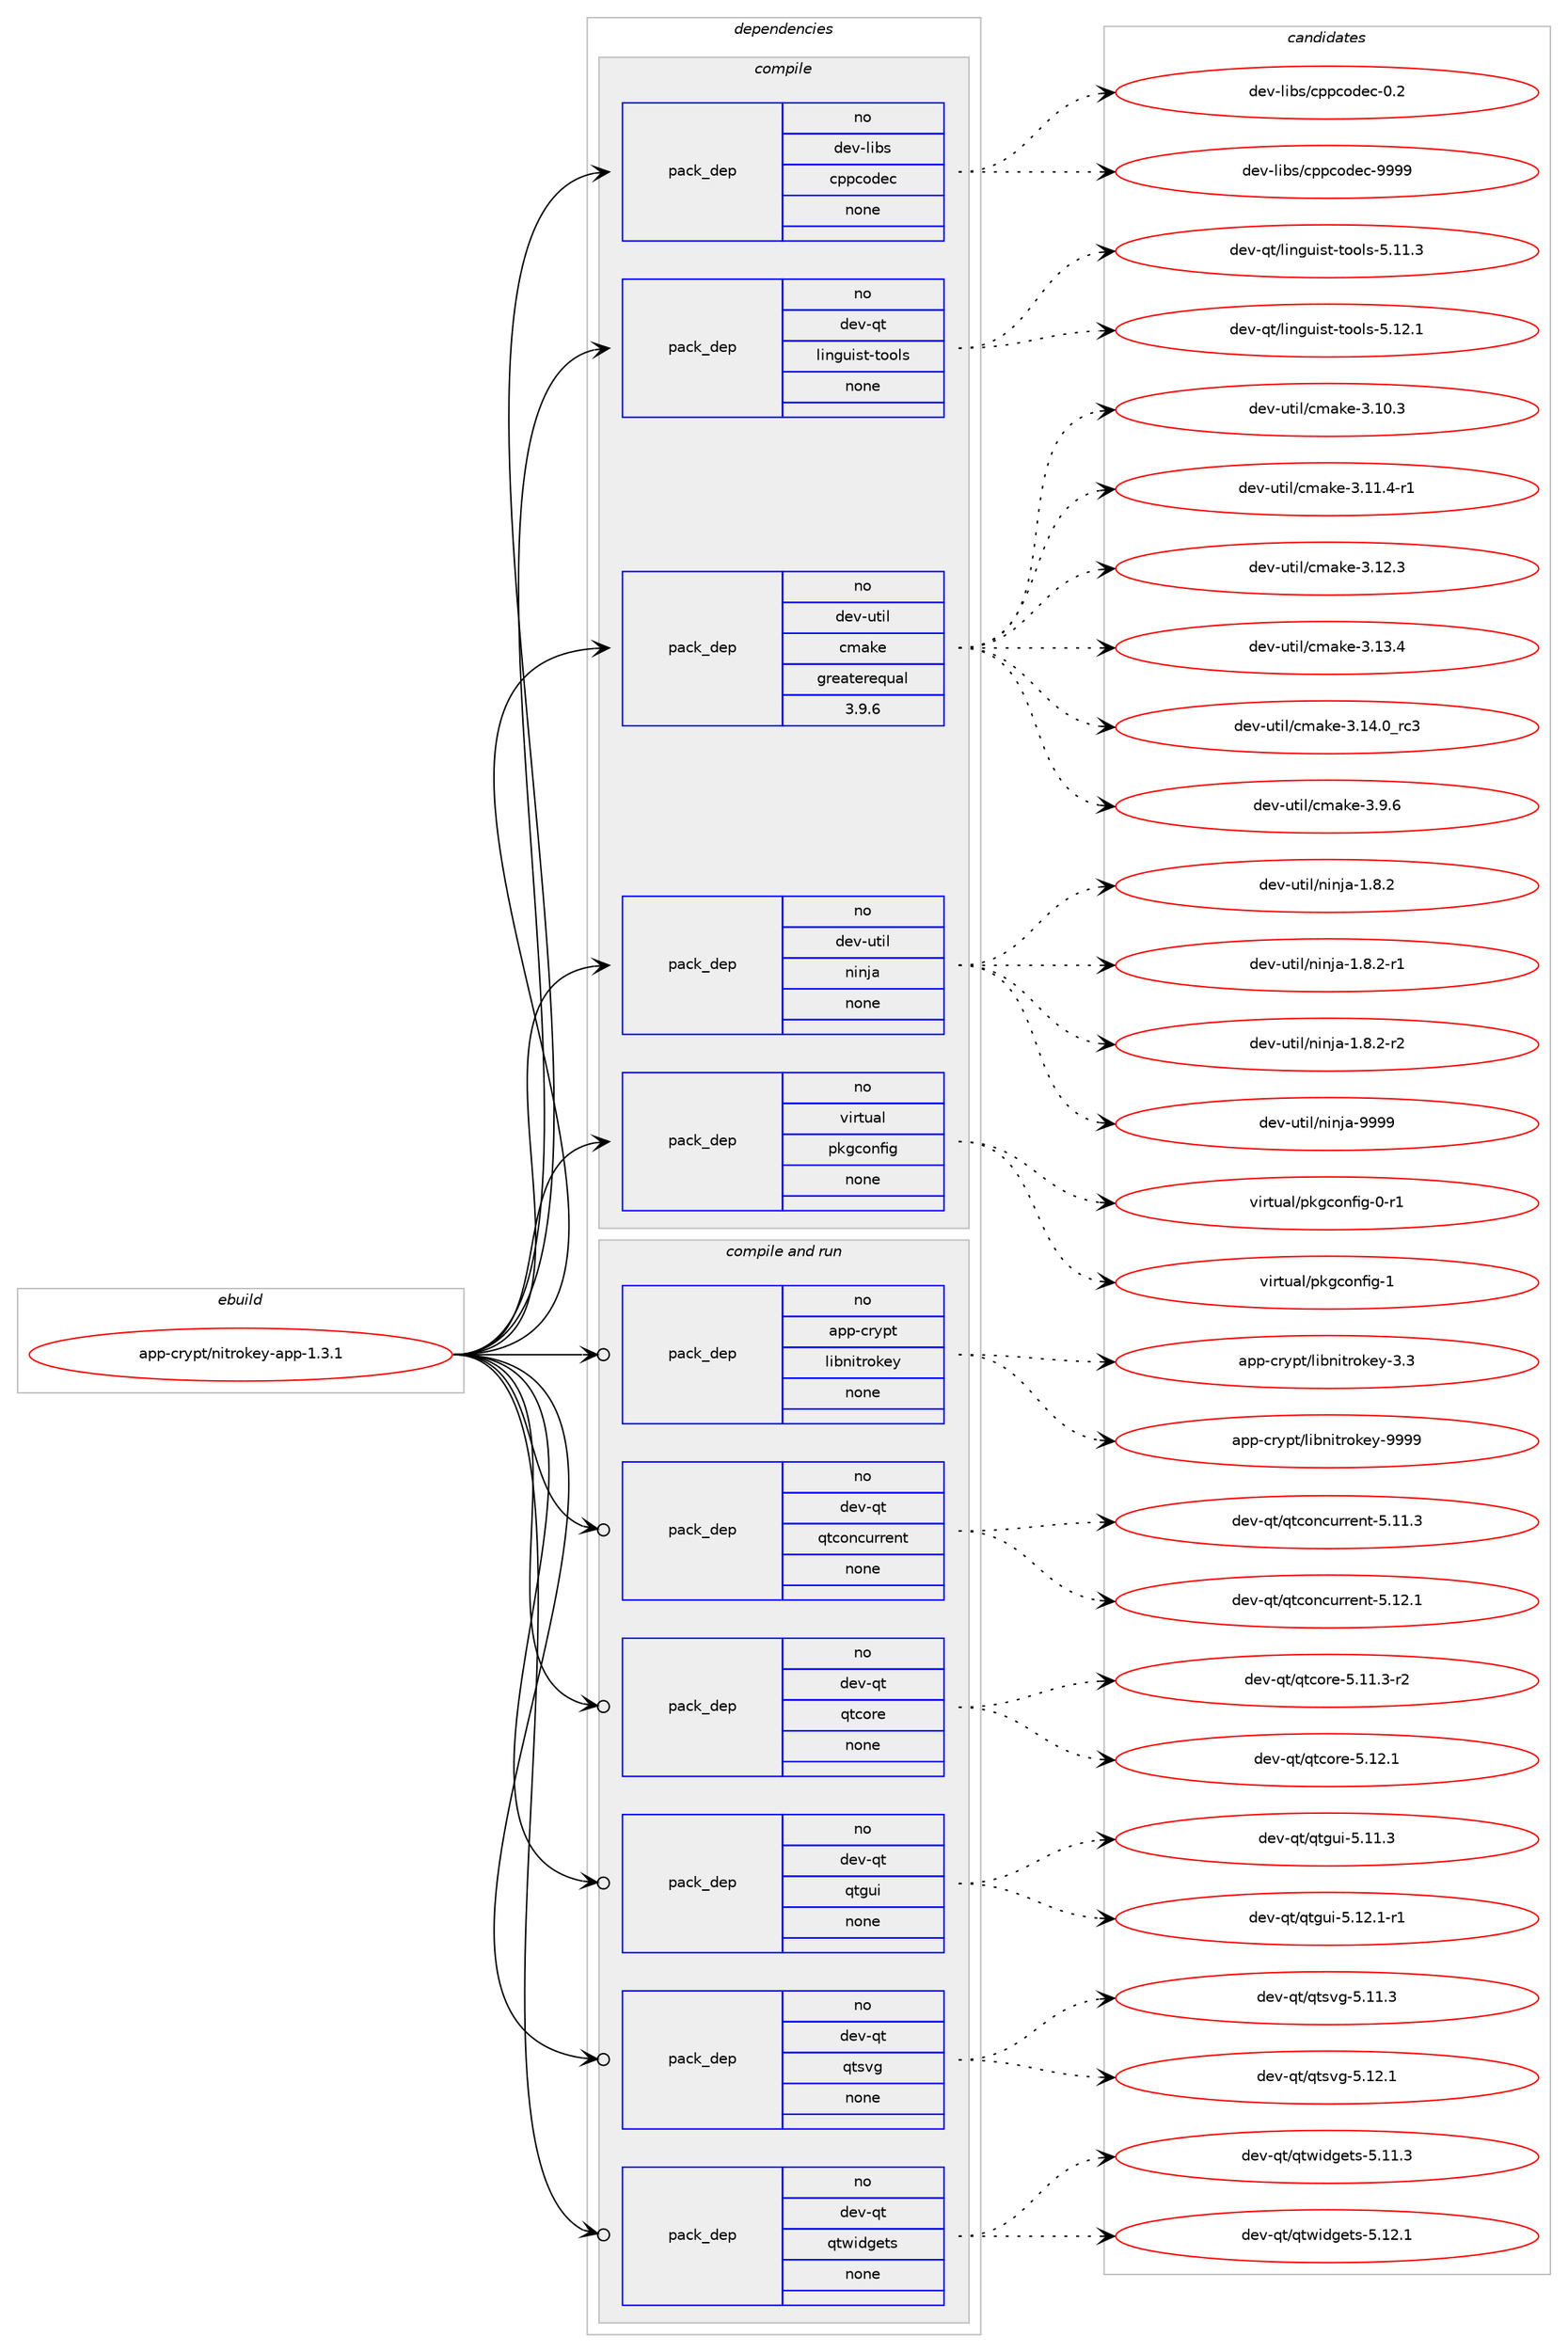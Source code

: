 digraph prolog {

# *************
# Graph options
# *************

newrank=true;
concentrate=true;
compound=true;
graph [rankdir=LR,fontname=Helvetica,fontsize=10,ranksep=1.5];#, ranksep=2.5, nodesep=0.2];
edge  [arrowhead=vee];
node  [fontname=Helvetica,fontsize=10];

# **********
# The ebuild
# **********

subgraph cluster_leftcol {
color=gray;
rank=same;
label=<<i>ebuild</i>>;
id [label="app-crypt/nitrokey-app-1.3.1", color=red, width=4, href="../app-crypt/nitrokey-app-1.3.1.svg"];
}

# ****************
# The dependencies
# ****************

subgraph cluster_midcol {
color=gray;
label=<<i>dependencies</i>>;
subgraph cluster_compile {
fillcolor="#eeeeee";
style=filled;
label=<<i>compile</i>>;
subgraph pack908796 {
dependency1276498 [label=<<TABLE BORDER="0" CELLBORDER="1" CELLSPACING="0" CELLPADDING="4" WIDTH="220"><TR><TD ROWSPAN="6" CELLPADDING="30">pack_dep</TD></TR><TR><TD WIDTH="110">no</TD></TR><TR><TD>dev-libs</TD></TR><TR><TD>cppcodec</TD></TR><TR><TD>none</TD></TR><TR><TD></TD></TR></TABLE>>, shape=none, color=blue];
}
id:e -> dependency1276498:w [weight=20,style="solid",arrowhead="vee"];
subgraph pack908797 {
dependency1276499 [label=<<TABLE BORDER="0" CELLBORDER="1" CELLSPACING="0" CELLPADDING="4" WIDTH="220"><TR><TD ROWSPAN="6" CELLPADDING="30">pack_dep</TD></TR><TR><TD WIDTH="110">no</TD></TR><TR><TD>dev-qt</TD></TR><TR><TD>linguist-tools</TD></TR><TR><TD>none</TD></TR><TR><TD></TD></TR></TABLE>>, shape=none, color=blue];
}
id:e -> dependency1276499:w [weight=20,style="solid",arrowhead="vee"];
subgraph pack908798 {
dependency1276500 [label=<<TABLE BORDER="0" CELLBORDER="1" CELLSPACING="0" CELLPADDING="4" WIDTH="220"><TR><TD ROWSPAN="6" CELLPADDING="30">pack_dep</TD></TR><TR><TD WIDTH="110">no</TD></TR><TR><TD>dev-util</TD></TR><TR><TD>cmake</TD></TR><TR><TD>greaterequal</TD></TR><TR><TD>3.9.6</TD></TR></TABLE>>, shape=none, color=blue];
}
id:e -> dependency1276500:w [weight=20,style="solid",arrowhead="vee"];
subgraph pack908799 {
dependency1276501 [label=<<TABLE BORDER="0" CELLBORDER="1" CELLSPACING="0" CELLPADDING="4" WIDTH="220"><TR><TD ROWSPAN="6" CELLPADDING="30">pack_dep</TD></TR><TR><TD WIDTH="110">no</TD></TR><TR><TD>dev-util</TD></TR><TR><TD>ninja</TD></TR><TR><TD>none</TD></TR><TR><TD></TD></TR></TABLE>>, shape=none, color=blue];
}
id:e -> dependency1276501:w [weight=20,style="solid",arrowhead="vee"];
subgraph pack908800 {
dependency1276502 [label=<<TABLE BORDER="0" CELLBORDER="1" CELLSPACING="0" CELLPADDING="4" WIDTH="220"><TR><TD ROWSPAN="6" CELLPADDING="30">pack_dep</TD></TR><TR><TD WIDTH="110">no</TD></TR><TR><TD>virtual</TD></TR><TR><TD>pkgconfig</TD></TR><TR><TD>none</TD></TR><TR><TD></TD></TR></TABLE>>, shape=none, color=blue];
}
id:e -> dependency1276502:w [weight=20,style="solid",arrowhead="vee"];
}
subgraph cluster_compileandrun {
fillcolor="#eeeeee";
style=filled;
label=<<i>compile and run</i>>;
subgraph pack908801 {
dependency1276503 [label=<<TABLE BORDER="0" CELLBORDER="1" CELLSPACING="0" CELLPADDING="4" WIDTH="220"><TR><TD ROWSPAN="6" CELLPADDING="30">pack_dep</TD></TR><TR><TD WIDTH="110">no</TD></TR><TR><TD>app-crypt</TD></TR><TR><TD>libnitrokey</TD></TR><TR><TD>none</TD></TR><TR><TD></TD></TR></TABLE>>, shape=none, color=blue];
}
id:e -> dependency1276503:w [weight=20,style="solid",arrowhead="odotvee"];
subgraph pack908802 {
dependency1276504 [label=<<TABLE BORDER="0" CELLBORDER="1" CELLSPACING="0" CELLPADDING="4" WIDTH="220"><TR><TD ROWSPAN="6" CELLPADDING="30">pack_dep</TD></TR><TR><TD WIDTH="110">no</TD></TR><TR><TD>dev-qt</TD></TR><TR><TD>qtconcurrent</TD></TR><TR><TD>none</TD></TR><TR><TD></TD></TR></TABLE>>, shape=none, color=blue];
}
id:e -> dependency1276504:w [weight=20,style="solid",arrowhead="odotvee"];
subgraph pack908803 {
dependency1276505 [label=<<TABLE BORDER="0" CELLBORDER="1" CELLSPACING="0" CELLPADDING="4" WIDTH="220"><TR><TD ROWSPAN="6" CELLPADDING="30">pack_dep</TD></TR><TR><TD WIDTH="110">no</TD></TR><TR><TD>dev-qt</TD></TR><TR><TD>qtcore</TD></TR><TR><TD>none</TD></TR><TR><TD></TD></TR></TABLE>>, shape=none, color=blue];
}
id:e -> dependency1276505:w [weight=20,style="solid",arrowhead="odotvee"];
subgraph pack908804 {
dependency1276506 [label=<<TABLE BORDER="0" CELLBORDER="1" CELLSPACING="0" CELLPADDING="4" WIDTH="220"><TR><TD ROWSPAN="6" CELLPADDING="30">pack_dep</TD></TR><TR><TD WIDTH="110">no</TD></TR><TR><TD>dev-qt</TD></TR><TR><TD>qtgui</TD></TR><TR><TD>none</TD></TR><TR><TD></TD></TR></TABLE>>, shape=none, color=blue];
}
id:e -> dependency1276506:w [weight=20,style="solid",arrowhead="odotvee"];
subgraph pack908805 {
dependency1276507 [label=<<TABLE BORDER="0" CELLBORDER="1" CELLSPACING="0" CELLPADDING="4" WIDTH="220"><TR><TD ROWSPAN="6" CELLPADDING="30">pack_dep</TD></TR><TR><TD WIDTH="110">no</TD></TR><TR><TD>dev-qt</TD></TR><TR><TD>qtsvg</TD></TR><TR><TD>none</TD></TR><TR><TD></TD></TR></TABLE>>, shape=none, color=blue];
}
id:e -> dependency1276507:w [weight=20,style="solid",arrowhead="odotvee"];
subgraph pack908806 {
dependency1276508 [label=<<TABLE BORDER="0" CELLBORDER="1" CELLSPACING="0" CELLPADDING="4" WIDTH="220"><TR><TD ROWSPAN="6" CELLPADDING="30">pack_dep</TD></TR><TR><TD WIDTH="110">no</TD></TR><TR><TD>dev-qt</TD></TR><TR><TD>qtwidgets</TD></TR><TR><TD>none</TD></TR><TR><TD></TD></TR></TABLE>>, shape=none, color=blue];
}
id:e -> dependency1276508:w [weight=20,style="solid",arrowhead="odotvee"];
}
subgraph cluster_run {
fillcolor="#eeeeee";
style=filled;
label=<<i>run</i>>;
}
}

# **************
# The candidates
# **************

subgraph cluster_choices {
rank=same;
color=gray;
label=<<i>candidates</i>>;

subgraph choice908796 {
color=black;
nodesep=1;
choice10010111845108105981154799112112991111001019945484650 [label="dev-libs/cppcodec-0.2", color=red, width=4,href="../dev-libs/cppcodec-0.2.svg"];
choice1001011184510810598115479911211299111100101994557575757 [label="dev-libs/cppcodec-9999", color=red, width=4,href="../dev-libs/cppcodec-9999.svg"];
dependency1276498:e -> choice10010111845108105981154799112112991111001019945484650:w [style=dotted,weight="100"];
dependency1276498:e -> choice1001011184510810598115479911211299111100101994557575757:w [style=dotted,weight="100"];
}
subgraph choice908797 {
color=black;
nodesep=1;
choice10010111845113116471081051101031171051151164511611111110811545534649494651 [label="dev-qt/linguist-tools-5.11.3", color=red, width=4,href="../dev-qt/linguist-tools-5.11.3.svg"];
choice10010111845113116471081051101031171051151164511611111110811545534649504649 [label="dev-qt/linguist-tools-5.12.1", color=red, width=4,href="../dev-qt/linguist-tools-5.12.1.svg"];
dependency1276499:e -> choice10010111845113116471081051101031171051151164511611111110811545534649494651:w [style=dotted,weight="100"];
dependency1276499:e -> choice10010111845113116471081051101031171051151164511611111110811545534649504649:w [style=dotted,weight="100"];
}
subgraph choice908798 {
color=black;
nodesep=1;
choice1001011184511711610510847991099710710145514649484651 [label="dev-util/cmake-3.10.3", color=red, width=4,href="../dev-util/cmake-3.10.3.svg"];
choice10010111845117116105108479910997107101455146494946524511449 [label="dev-util/cmake-3.11.4-r1", color=red, width=4,href="../dev-util/cmake-3.11.4-r1.svg"];
choice1001011184511711610510847991099710710145514649504651 [label="dev-util/cmake-3.12.3", color=red, width=4,href="../dev-util/cmake-3.12.3.svg"];
choice1001011184511711610510847991099710710145514649514652 [label="dev-util/cmake-3.13.4", color=red, width=4,href="../dev-util/cmake-3.13.4.svg"];
choice1001011184511711610510847991099710710145514649524648951149951 [label="dev-util/cmake-3.14.0_rc3", color=red, width=4,href="../dev-util/cmake-3.14.0_rc3.svg"];
choice10010111845117116105108479910997107101455146574654 [label="dev-util/cmake-3.9.6", color=red, width=4,href="../dev-util/cmake-3.9.6.svg"];
dependency1276500:e -> choice1001011184511711610510847991099710710145514649484651:w [style=dotted,weight="100"];
dependency1276500:e -> choice10010111845117116105108479910997107101455146494946524511449:w [style=dotted,weight="100"];
dependency1276500:e -> choice1001011184511711610510847991099710710145514649504651:w [style=dotted,weight="100"];
dependency1276500:e -> choice1001011184511711610510847991099710710145514649514652:w [style=dotted,weight="100"];
dependency1276500:e -> choice1001011184511711610510847991099710710145514649524648951149951:w [style=dotted,weight="100"];
dependency1276500:e -> choice10010111845117116105108479910997107101455146574654:w [style=dotted,weight="100"];
}
subgraph choice908799 {
color=black;
nodesep=1;
choice100101118451171161051084711010511010697454946564650 [label="dev-util/ninja-1.8.2", color=red, width=4,href="../dev-util/ninja-1.8.2.svg"];
choice1001011184511711610510847110105110106974549465646504511449 [label="dev-util/ninja-1.8.2-r1", color=red, width=4,href="../dev-util/ninja-1.8.2-r1.svg"];
choice1001011184511711610510847110105110106974549465646504511450 [label="dev-util/ninja-1.8.2-r2", color=red, width=4,href="../dev-util/ninja-1.8.2-r2.svg"];
choice1001011184511711610510847110105110106974557575757 [label="dev-util/ninja-9999", color=red, width=4,href="../dev-util/ninja-9999.svg"];
dependency1276501:e -> choice100101118451171161051084711010511010697454946564650:w [style=dotted,weight="100"];
dependency1276501:e -> choice1001011184511711610510847110105110106974549465646504511449:w [style=dotted,weight="100"];
dependency1276501:e -> choice1001011184511711610510847110105110106974549465646504511450:w [style=dotted,weight="100"];
dependency1276501:e -> choice1001011184511711610510847110105110106974557575757:w [style=dotted,weight="100"];
}
subgraph choice908800 {
color=black;
nodesep=1;
choice11810511411611797108471121071039911111010210510345484511449 [label="virtual/pkgconfig-0-r1", color=red, width=4,href="../virtual/pkgconfig-0-r1.svg"];
choice1181051141161179710847112107103991111101021051034549 [label="virtual/pkgconfig-1", color=red, width=4,href="../virtual/pkgconfig-1.svg"];
dependency1276502:e -> choice11810511411611797108471121071039911111010210510345484511449:w [style=dotted,weight="100"];
dependency1276502:e -> choice1181051141161179710847112107103991111101021051034549:w [style=dotted,weight="100"];
}
subgraph choice908801 {
color=black;
nodesep=1;
choice971121124599114121112116471081059811010511611411110710112145514651 [label="app-crypt/libnitrokey-3.3", color=red, width=4,href="../app-crypt/libnitrokey-3.3.svg"];
choice97112112459911412111211647108105981101051161141111071011214557575757 [label="app-crypt/libnitrokey-9999", color=red, width=4,href="../app-crypt/libnitrokey-9999.svg"];
dependency1276503:e -> choice971121124599114121112116471081059811010511611411110710112145514651:w [style=dotted,weight="100"];
dependency1276503:e -> choice97112112459911412111211647108105981101051161141111071011214557575757:w [style=dotted,weight="100"];
}
subgraph choice908802 {
color=black;
nodesep=1;
choice1001011184511311647113116991111109911711411410111011645534649494651 [label="dev-qt/qtconcurrent-5.11.3", color=red, width=4,href="../dev-qt/qtconcurrent-5.11.3.svg"];
choice1001011184511311647113116991111109911711411410111011645534649504649 [label="dev-qt/qtconcurrent-5.12.1", color=red, width=4,href="../dev-qt/qtconcurrent-5.12.1.svg"];
dependency1276504:e -> choice1001011184511311647113116991111109911711411410111011645534649494651:w [style=dotted,weight="100"];
dependency1276504:e -> choice1001011184511311647113116991111109911711411410111011645534649504649:w [style=dotted,weight="100"];
}
subgraph choice908803 {
color=black;
nodesep=1;
choice100101118451131164711311699111114101455346494946514511450 [label="dev-qt/qtcore-5.11.3-r2", color=red, width=4,href="../dev-qt/qtcore-5.11.3-r2.svg"];
choice10010111845113116471131169911111410145534649504649 [label="dev-qt/qtcore-5.12.1", color=red, width=4,href="../dev-qt/qtcore-5.12.1.svg"];
dependency1276505:e -> choice100101118451131164711311699111114101455346494946514511450:w [style=dotted,weight="100"];
dependency1276505:e -> choice10010111845113116471131169911111410145534649504649:w [style=dotted,weight="100"];
}
subgraph choice908804 {
color=black;
nodesep=1;
choice100101118451131164711311610311710545534649494651 [label="dev-qt/qtgui-5.11.3", color=red, width=4,href="../dev-qt/qtgui-5.11.3.svg"];
choice1001011184511311647113116103117105455346495046494511449 [label="dev-qt/qtgui-5.12.1-r1", color=red, width=4,href="../dev-qt/qtgui-5.12.1-r1.svg"];
dependency1276506:e -> choice100101118451131164711311610311710545534649494651:w [style=dotted,weight="100"];
dependency1276506:e -> choice1001011184511311647113116103117105455346495046494511449:w [style=dotted,weight="100"];
}
subgraph choice908805 {
color=black;
nodesep=1;
choice100101118451131164711311611511810345534649494651 [label="dev-qt/qtsvg-5.11.3", color=red, width=4,href="../dev-qt/qtsvg-5.11.3.svg"];
choice100101118451131164711311611511810345534649504649 [label="dev-qt/qtsvg-5.12.1", color=red, width=4,href="../dev-qt/qtsvg-5.12.1.svg"];
dependency1276507:e -> choice100101118451131164711311611511810345534649494651:w [style=dotted,weight="100"];
dependency1276507:e -> choice100101118451131164711311611511810345534649504649:w [style=dotted,weight="100"];
}
subgraph choice908806 {
color=black;
nodesep=1;
choice100101118451131164711311611910510010310111611545534649494651 [label="dev-qt/qtwidgets-5.11.3", color=red, width=4,href="../dev-qt/qtwidgets-5.11.3.svg"];
choice100101118451131164711311611910510010310111611545534649504649 [label="dev-qt/qtwidgets-5.12.1", color=red, width=4,href="../dev-qt/qtwidgets-5.12.1.svg"];
dependency1276508:e -> choice100101118451131164711311611910510010310111611545534649494651:w [style=dotted,weight="100"];
dependency1276508:e -> choice100101118451131164711311611910510010310111611545534649504649:w [style=dotted,weight="100"];
}
}

}
